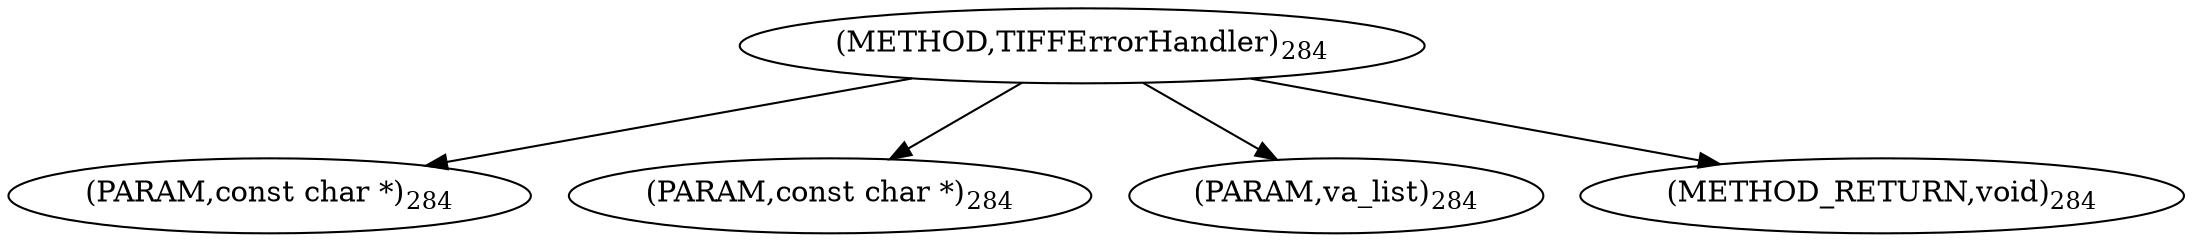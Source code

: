 digraph "TIFFErrorHandler" {  
"8287" [label = <(METHOD,TIFFErrorHandler)<SUB>284</SUB>> ]
"8288" [label = <(PARAM,const char *)<SUB>284</SUB>> ]
"8289" [label = <(PARAM,const char *)<SUB>284</SUB>> ]
"8290" [label = <(PARAM,va_list)<SUB>284</SUB>> ]
"8291" [label = <(METHOD_RETURN,void)<SUB>284</SUB>> ]
  "8287" -> "8288" 
  "8287" -> "8289" 
  "8287" -> "8290" 
  "8287" -> "8291" 
}

